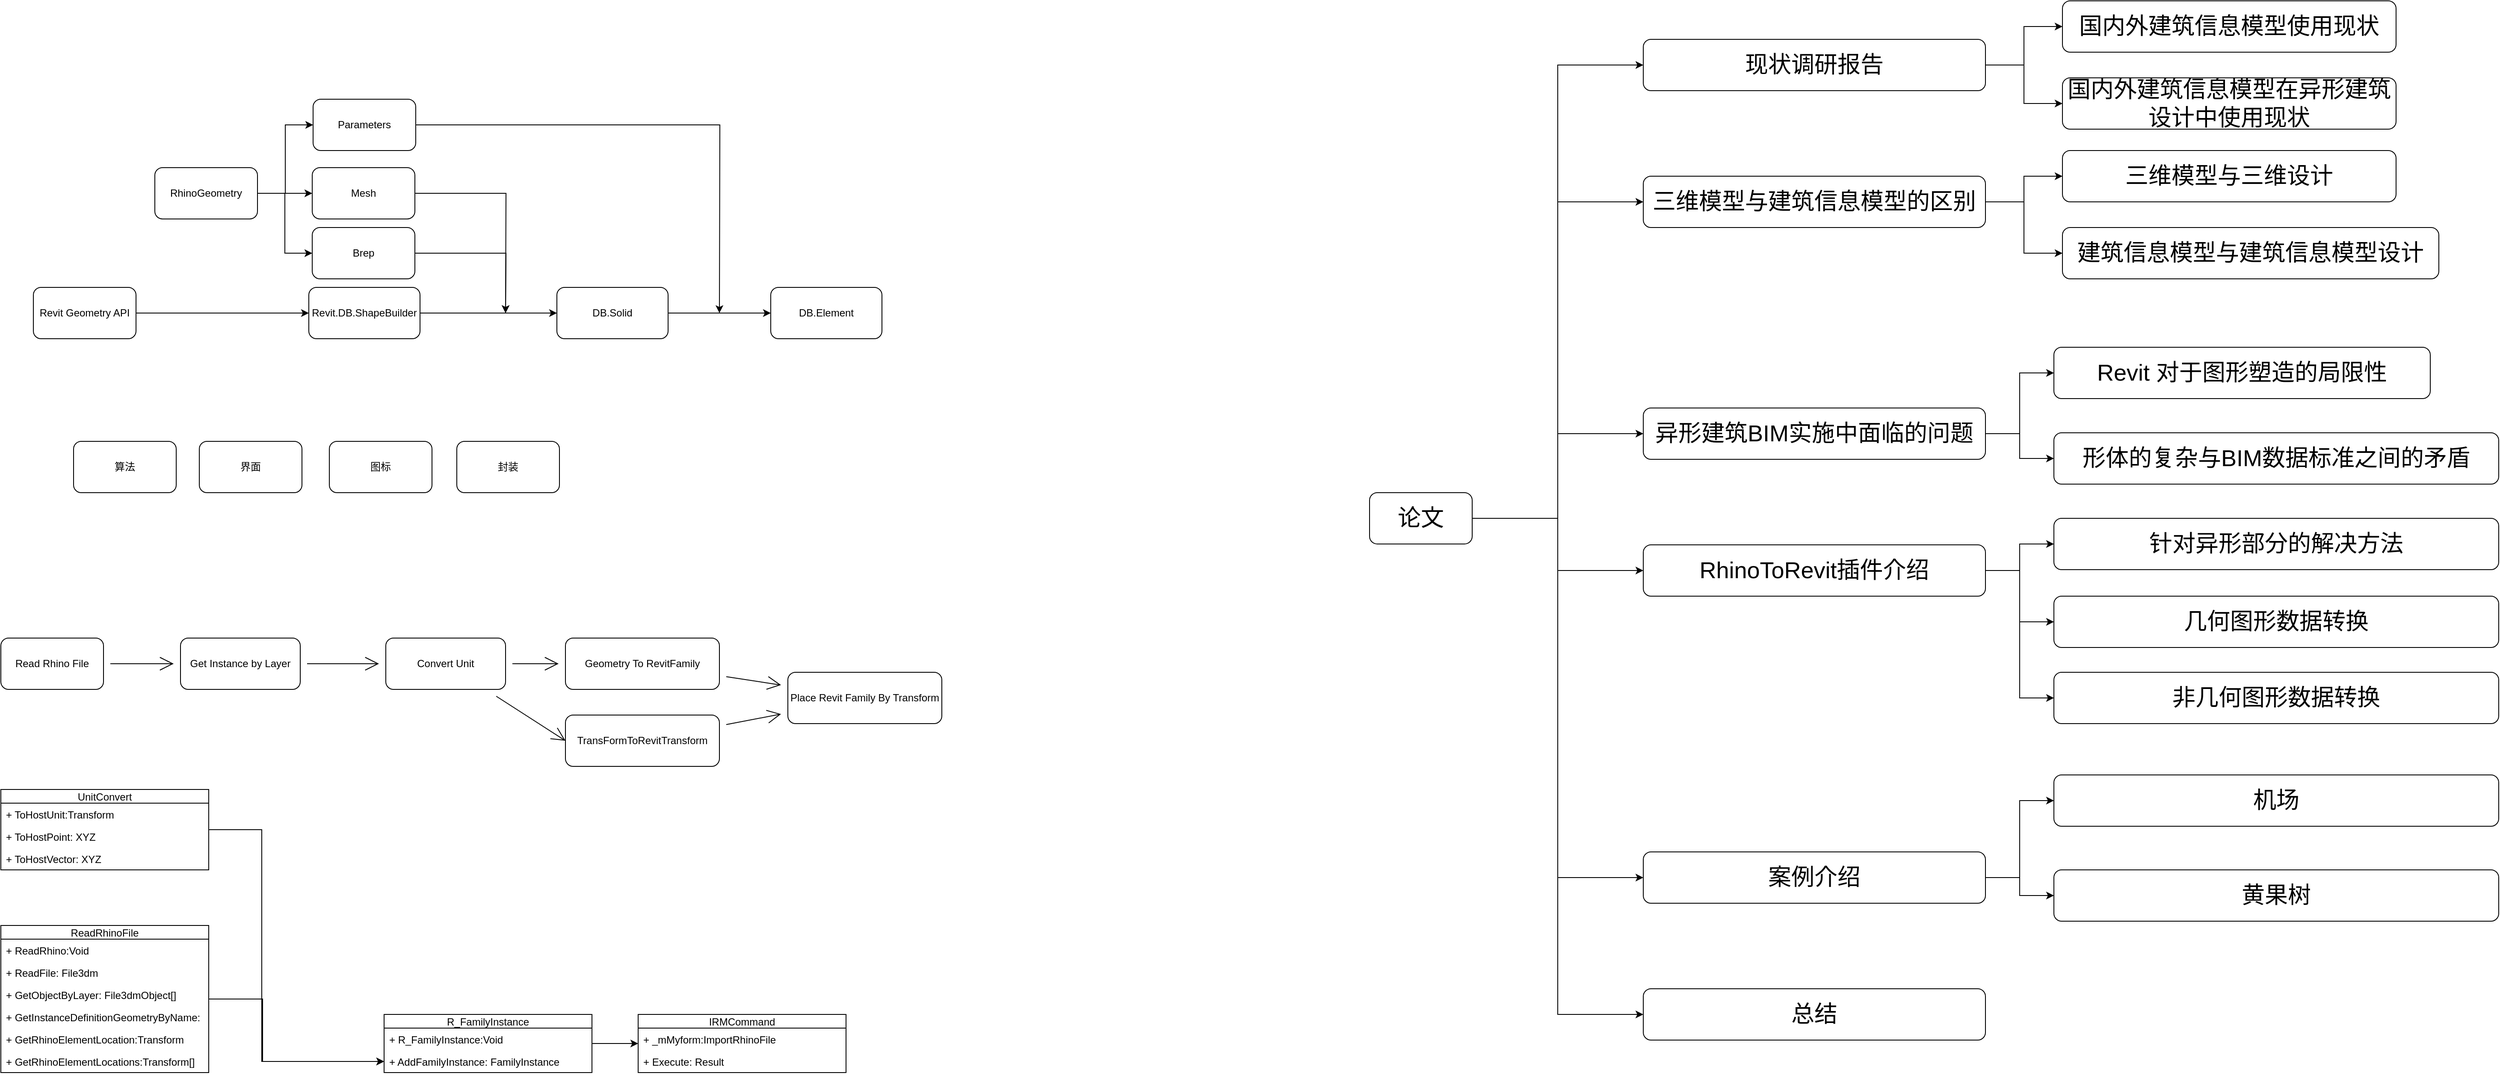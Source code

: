 <mxfile version="17.4.2" type="github">
  <diagram id="WkqkpthZm6sY3ciMsQY8" name="Page-1">
    <mxGraphModel dx="2985" dy="1844" grid="1" gridSize="10" guides="1" tooltips="0" connect="1" arrows="1" fold="1" page="0" pageScale="1" pageWidth="827" pageHeight="1169" math="0" shadow="0">
      <root>
        <mxCell id="0" />
        <mxCell id="1" parent="0" />
        <mxCell id="V5rBz6ozKF_ae6FL3Usa-3" style="edgeStyle=orthogonalEdgeStyle;rounded=0;orthogonalLoop=1;jettySize=auto;html=1;entryX=0;entryY=0.5;entryDx=0;entryDy=0;" parent="1" source="V5rBz6ozKF_ae6FL3Usa-1" target="V5rBz6ozKF_ae6FL3Usa-2" edge="1">
          <mxGeometry relative="1" as="geometry" />
        </mxCell>
        <mxCell id="V5rBz6ozKF_ae6FL3Usa-1" value="Revit Geometry API" style="rounded=1;whiteSpace=wrap;html=1;" parent="1" vertex="1">
          <mxGeometry x="-162" y="290" width="120" height="60" as="geometry" />
        </mxCell>
        <mxCell id="V5rBz6ozKF_ae6FL3Usa-11" style="edgeStyle=orthogonalEdgeStyle;rounded=0;orthogonalLoop=1;jettySize=auto;html=1;entryX=0;entryY=0.5;entryDx=0;entryDy=0;" parent="1" source="V5rBz6ozKF_ae6FL3Usa-2" target="V5rBz6ozKF_ae6FL3Usa-9" edge="1">
          <mxGeometry relative="1" as="geometry" />
        </mxCell>
        <mxCell id="V5rBz6ozKF_ae6FL3Usa-2" value="Revit.DB.ShapeBuilder" style="rounded=1;whiteSpace=wrap;html=1;" parent="1" vertex="1">
          <mxGeometry x="160" y="290" width="130" height="60" as="geometry" />
        </mxCell>
        <mxCell id="V5rBz6ozKF_ae6FL3Usa-6" style="edgeStyle=orthogonalEdgeStyle;rounded=0;orthogonalLoop=1;jettySize=auto;html=1;entryX=0;entryY=0.5;entryDx=0;entryDy=0;" parent="1" source="V5rBz6ozKF_ae6FL3Usa-4" target="V5rBz6ozKF_ae6FL3Usa-5" edge="1">
          <mxGeometry relative="1" as="geometry" />
        </mxCell>
        <mxCell id="V5rBz6ozKF_ae6FL3Usa-8" style="edgeStyle=orthogonalEdgeStyle;rounded=0;orthogonalLoop=1;jettySize=auto;html=1;entryX=0;entryY=0.5;entryDx=0;entryDy=0;" parent="1" source="V5rBz6ozKF_ae6FL3Usa-4" target="V5rBz6ozKF_ae6FL3Usa-7" edge="1">
          <mxGeometry relative="1" as="geometry" />
        </mxCell>
        <mxCell id="V5rBz6ozKF_ae6FL3Usa-15" style="edgeStyle=orthogonalEdgeStyle;rounded=0;orthogonalLoop=1;jettySize=auto;html=1;entryX=0;entryY=0.5;entryDx=0;entryDy=0;" parent="1" source="V5rBz6ozKF_ae6FL3Usa-4" target="V5rBz6ozKF_ae6FL3Usa-14" edge="1">
          <mxGeometry relative="1" as="geometry" />
        </mxCell>
        <mxCell id="V5rBz6ozKF_ae6FL3Usa-4" value="RhinoGeometry" style="rounded=1;whiteSpace=wrap;html=1;" parent="1" vertex="1">
          <mxGeometry x="-20" y="150" width="120" height="60" as="geometry" />
        </mxCell>
        <mxCell id="V5rBz6ozKF_ae6FL3Usa-13" style="edgeStyle=orthogonalEdgeStyle;rounded=0;orthogonalLoop=1;jettySize=auto;html=1;" parent="1" source="V5rBz6ozKF_ae6FL3Usa-5" edge="1">
          <mxGeometry relative="1" as="geometry">
            <mxPoint x="390" y="320" as="targetPoint" />
          </mxGeometry>
        </mxCell>
        <mxCell id="V5rBz6ozKF_ae6FL3Usa-5" value="Mesh" style="rounded=1;whiteSpace=wrap;html=1;" parent="1" vertex="1">
          <mxGeometry x="164" y="150" width="120" height="60" as="geometry" />
        </mxCell>
        <mxCell id="V5rBz6ozKF_ae6FL3Usa-12" style="edgeStyle=orthogonalEdgeStyle;rounded=0;orthogonalLoop=1;jettySize=auto;html=1;" parent="1" source="V5rBz6ozKF_ae6FL3Usa-7" edge="1">
          <mxGeometry relative="1" as="geometry">
            <mxPoint x="390" y="320" as="targetPoint" />
          </mxGeometry>
        </mxCell>
        <mxCell id="V5rBz6ozKF_ae6FL3Usa-7" value="Brep" style="rounded=1;whiteSpace=wrap;html=1;" parent="1" vertex="1">
          <mxGeometry x="164" y="220" width="120" height="60" as="geometry" />
        </mxCell>
        <mxCell id="V5rBz6ozKF_ae6FL3Usa-17" style="edgeStyle=orthogonalEdgeStyle;rounded=0;orthogonalLoop=1;jettySize=auto;html=1;" parent="1" source="V5rBz6ozKF_ae6FL3Usa-9" target="V5rBz6ozKF_ae6FL3Usa-16" edge="1">
          <mxGeometry relative="1" as="geometry" />
        </mxCell>
        <mxCell id="V5rBz6ozKF_ae6FL3Usa-9" value="DB.Solid" style="rounded=1;whiteSpace=wrap;html=1;" parent="1" vertex="1">
          <mxGeometry x="450" y="290" width="130" height="60" as="geometry" />
        </mxCell>
        <mxCell id="V5rBz6ozKF_ae6FL3Usa-18" style="edgeStyle=orthogonalEdgeStyle;rounded=0;orthogonalLoop=1;jettySize=auto;html=1;" parent="1" source="V5rBz6ozKF_ae6FL3Usa-14" edge="1">
          <mxGeometry relative="1" as="geometry">
            <mxPoint x="640" y="320" as="targetPoint" />
          </mxGeometry>
        </mxCell>
        <mxCell id="V5rBz6ozKF_ae6FL3Usa-14" value="Parameters" style="rounded=1;whiteSpace=wrap;html=1;" parent="1" vertex="1">
          <mxGeometry x="165" y="70" width="120" height="60" as="geometry" />
        </mxCell>
        <mxCell id="V5rBz6ozKF_ae6FL3Usa-16" value="DB.Element" style="rounded=1;whiteSpace=wrap;html=1;" parent="1" vertex="1">
          <mxGeometry x="700" y="290" width="130" height="60" as="geometry" />
        </mxCell>
        <mxCell id="cEZ5xaZiMLdMzWrRu-IB-3" style="edgeStyle=none;curved=1;rounded=0;orthogonalLoop=1;jettySize=auto;html=1;endArrow=open;startSize=14;endSize=14;sourcePerimeterSpacing=8;targetPerimeterSpacing=8;" parent="1" source="cEZ5xaZiMLdMzWrRu-IB-1" target="cEZ5xaZiMLdMzWrRu-IB-2" edge="1">
          <mxGeometry relative="1" as="geometry" />
        </mxCell>
        <mxCell id="cEZ5xaZiMLdMzWrRu-IB-1" value="Read Rhino File" style="rounded=1;whiteSpace=wrap;html=1;hachureGap=4;pointerEvents=0;" parent="1" vertex="1">
          <mxGeometry x="-200" y="700" width="120" height="60" as="geometry" />
        </mxCell>
        <mxCell id="cEZ5xaZiMLdMzWrRu-IB-5" style="edgeStyle=none;curved=1;rounded=0;orthogonalLoop=1;jettySize=auto;html=1;endArrow=open;startSize=14;endSize=14;sourcePerimeterSpacing=8;targetPerimeterSpacing=8;" parent="1" source="cEZ5xaZiMLdMzWrRu-IB-2" target="cEZ5xaZiMLdMzWrRu-IB-4" edge="1">
          <mxGeometry relative="1" as="geometry" />
        </mxCell>
        <mxCell id="cEZ5xaZiMLdMzWrRu-IB-2" value="Get Instance by Layer" style="rounded=1;whiteSpace=wrap;html=1;hachureGap=4;pointerEvents=0;" parent="1" vertex="1">
          <mxGeometry x="10" y="700" width="140" height="60" as="geometry" />
        </mxCell>
        <mxCell id="cEZ5xaZiMLdMzWrRu-IB-7" style="edgeStyle=none;curved=1;rounded=0;orthogonalLoop=1;jettySize=auto;html=1;endArrow=open;startSize=14;endSize=14;sourcePerimeterSpacing=8;targetPerimeterSpacing=8;" parent="1" source="cEZ5xaZiMLdMzWrRu-IB-4" target="cEZ5xaZiMLdMzWrRu-IB-6" edge="1">
          <mxGeometry relative="1" as="geometry" />
        </mxCell>
        <mxCell id="cEZ5xaZiMLdMzWrRu-IB-9" style="edgeStyle=none;curved=1;rounded=0;orthogonalLoop=1;jettySize=auto;html=1;entryX=0;entryY=0.5;entryDx=0;entryDy=0;endArrow=open;startSize=14;endSize=14;sourcePerimeterSpacing=8;targetPerimeterSpacing=8;" parent="1" source="cEZ5xaZiMLdMzWrRu-IB-4" target="cEZ5xaZiMLdMzWrRu-IB-8" edge="1">
          <mxGeometry relative="1" as="geometry" />
        </mxCell>
        <mxCell id="cEZ5xaZiMLdMzWrRu-IB-4" value="Convert Unit" style="rounded=1;whiteSpace=wrap;html=1;hachureGap=4;pointerEvents=0;" parent="1" vertex="1">
          <mxGeometry x="250" y="700" width="140" height="60" as="geometry" />
        </mxCell>
        <mxCell id="cEZ5xaZiMLdMzWrRu-IB-11" style="edgeStyle=none;curved=1;rounded=0;orthogonalLoop=1;jettySize=auto;html=1;endArrow=open;startSize=14;endSize=14;sourcePerimeterSpacing=8;targetPerimeterSpacing=8;" parent="1" source="cEZ5xaZiMLdMzWrRu-IB-6" target="cEZ5xaZiMLdMzWrRu-IB-10" edge="1">
          <mxGeometry relative="1" as="geometry" />
        </mxCell>
        <mxCell id="cEZ5xaZiMLdMzWrRu-IB-6" value="Geometry To RevitFamily" style="rounded=1;whiteSpace=wrap;html=1;hachureGap=4;pointerEvents=0;" parent="1" vertex="1">
          <mxGeometry x="460" y="700" width="180" height="60" as="geometry" />
        </mxCell>
        <mxCell id="cEZ5xaZiMLdMzWrRu-IB-12" style="edgeStyle=none;curved=1;rounded=0;orthogonalLoop=1;jettySize=auto;html=1;endArrow=open;startSize=14;endSize=14;sourcePerimeterSpacing=8;targetPerimeterSpacing=8;" parent="1" source="cEZ5xaZiMLdMzWrRu-IB-8" target="cEZ5xaZiMLdMzWrRu-IB-10" edge="1">
          <mxGeometry relative="1" as="geometry" />
        </mxCell>
        <mxCell id="cEZ5xaZiMLdMzWrRu-IB-8" value="TransFormToRevitTransform" style="rounded=1;whiteSpace=wrap;html=1;hachureGap=4;pointerEvents=0;" parent="1" vertex="1">
          <mxGeometry x="460" y="790" width="180" height="60" as="geometry" />
        </mxCell>
        <mxCell id="cEZ5xaZiMLdMzWrRu-IB-10" value="Place Revit Family By Transform" style="rounded=1;whiteSpace=wrap;html=1;hachureGap=4;pointerEvents=0;" parent="1" vertex="1">
          <mxGeometry x="720" y="740" width="180" height="60" as="geometry" />
        </mxCell>
        <mxCell id="k1TiQyXpwL7IkzKvXzOS-1" value="算法" style="rounded=1;whiteSpace=wrap;html=1;" parent="1" vertex="1">
          <mxGeometry x="-115" y="470" width="120" height="60" as="geometry" />
        </mxCell>
        <mxCell id="k1TiQyXpwL7IkzKvXzOS-2" value="界面" style="rounded=1;whiteSpace=wrap;html=1;" parent="1" vertex="1">
          <mxGeometry x="32" y="470" width="120" height="60" as="geometry" />
        </mxCell>
        <mxCell id="k1TiQyXpwL7IkzKvXzOS-3" value="图标" style="rounded=1;whiteSpace=wrap;html=1;" parent="1" vertex="1">
          <mxGeometry x="184" y="470" width="120" height="60" as="geometry" />
        </mxCell>
        <mxCell id="k1TiQyXpwL7IkzKvXzOS-4" value="封装" style="rounded=1;whiteSpace=wrap;html=1;" parent="1" vertex="1">
          <mxGeometry x="333" y="470" width="120" height="60" as="geometry" />
        </mxCell>
        <mxCell id="k1TiQyXpwL7IkzKvXzOS-28" style="edgeStyle=orthogonalEdgeStyle;rounded=0;orthogonalLoop=1;jettySize=auto;html=1;" parent="1" source="k1TiQyXpwL7IkzKvXzOS-5" target="k1TiQyXpwL7IkzKvXzOS-15" edge="1">
          <mxGeometry relative="1" as="geometry">
            <Array as="points">
              <mxPoint x="106" y="1122" />
              <mxPoint x="106" y="1195" />
            </Array>
          </mxGeometry>
        </mxCell>
        <mxCell id="k1TiQyXpwL7IkzKvXzOS-5" value="ReadRhinoFile" style="swimlane;fontStyle=0;childLayout=stackLayout;horizontal=1;startSize=16;fillColor=none;horizontalStack=0;resizeParent=1;resizeParentMax=0;resizeLast=0;collapsible=1;marginBottom=0;" parent="1" vertex="1">
          <mxGeometry x="-200" y="1036" width="243" height="172" as="geometry">
            <mxRectangle x="-200" y="893" width="87" height="18" as="alternateBounds" />
          </mxGeometry>
        </mxCell>
        <mxCell id="k1TiQyXpwL7IkzKvXzOS-6" value="+ ReadRhino:Void" style="text;strokeColor=none;fillColor=none;align=left;verticalAlign=top;spacingLeft=4;spacingRight=4;overflow=hidden;rotatable=0;points=[[0,0.5],[1,0.5]];portConstraint=eastwest;" parent="k1TiQyXpwL7IkzKvXzOS-5" vertex="1">
          <mxGeometry y="16" width="243" height="26" as="geometry" />
        </mxCell>
        <mxCell id="k1TiQyXpwL7IkzKvXzOS-7" value="+ ReadFile: File3dm" style="text;strokeColor=none;fillColor=none;align=left;verticalAlign=top;spacingLeft=4;spacingRight=4;overflow=hidden;rotatable=0;points=[[0,0.5],[1,0.5]];portConstraint=eastwest;" parent="k1TiQyXpwL7IkzKvXzOS-5" vertex="1">
          <mxGeometry y="42" width="243" height="26" as="geometry" />
        </mxCell>
        <mxCell id="k1TiQyXpwL7IkzKvXzOS-8" value="+ GetObjectByLayer: File3dmObject[]" style="text;strokeColor=none;fillColor=none;align=left;verticalAlign=top;spacingLeft=4;spacingRight=4;overflow=hidden;rotatable=0;points=[[0,0.5],[1,0.5]];portConstraint=eastwest;" parent="k1TiQyXpwL7IkzKvXzOS-5" vertex="1">
          <mxGeometry y="68" width="243" height="26" as="geometry" />
        </mxCell>
        <mxCell id="k1TiQyXpwL7IkzKvXzOS-9" value="+ GetInstanceDefinitionGeometryByName:" style="text;strokeColor=none;fillColor=none;align=left;verticalAlign=top;spacingLeft=4;spacingRight=4;overflow=hidden;rotatable=0;points=[[0,0.5],[1,0.5]];portConstraint=eastwest;" parent="k1TiQyXpwL7IkzKvXzOS-5" vertex="1">
          <mxGeometry y="94" width="243" height="26" as="geometry" />
        </mxCell>
        <mxCell id="k1TiQyXpwL7IkzKvXzOS-11" value="+ GetRhinoElementLocation:Transform" style="text;strokeColor=none;fillColor=none;align=left;verticalAlign=top;spacingLeft=4;spacingRight=4;overflow=hidden;rotatable=0;points=[[0,0.5],[1,0.5]];portConstraint=eastwest;" parent="k1TiQyXpwL7IkzKvXzOS-5" vertex="1">
          <mxGeometry y="120" width="243" height="26" as="geometry" />
        </mxCell>
        <mxCell id="k1TiQyXpwL7IkzKvXzOS-12" value="+ GetRhinoElementLocations:Transform[]" style="text;strokeColor=none;fillColor=none;align=left;verticalAlign=top;spacingLeft=4;spacingRight=4;overflow=hidden;rotatable=0;points=[[0,0.5],[1,0.5]];portConstraint=eastwest;" parent="k1TiQyXpwL7IkzKvXzOS-5" vertex="1">
          <mxGeometry y="146" width="243" height="26" as="geometry" />
        </mxCell>
        <mxCell id="k1TiQyXpwL7IkzKvXzOS-32" style="edgeStyle=orthogonalEdgeStyle;rounded=0;orthogonalLoop=1;jettySize=auto;html=1;" parent="1" source="k1TiQyXpwL7IkzKvXzOS-13" target="k1TiQyXpwL7IkzKvXzOS-29" edge="1">
          <mxGeometry relative="1" as="geometry" />
        </mxCell>
        <mxCell id="k1TiQyXpwL7IkzKvXzOS-13" value="R_FamilyInstance" style="swimlane;fontStyle=0;childLayout=stackLayout;horizontal=1;startSize=16;fillColor=none;horizontalStack=0;resizeParent=1;resizeParentMax=0;resizeLast=0;collapsible=1;marginBottom=0;" parent="1" vertex="1">
          <mxGeometry x="248" y="1140" width="243" height="68" as="geometry">
            <mxRectangle x="-200" y="893" width="87" height="18" as="alternateBounds" />
          </mxGeometry>
        </mxCell>
        <mxCell id="k1TiQyXpwL7IkzKvXzOS-14" value="+ R_FamilyInstance:Void" style="text;strokeColor=none;fillColor=none;align=left;verticalAlign=top;spacingLeft=4;spacingRight=4;overflow=hidden;rotatable=0;points=[[0,0.5],[1,0.5]];portConstraint=eastwest;" parent="k1TiQyXpwL7IkzKvXzOS-13" vertex="1">
          <mxGeometry y="16" width="243" height="26" as="geometry" />
        </mxCell>
        <mxCell id="k1TiQyXpwL7IkzKvXzOS-15" value="+ AddFamilyInstance: FamilyInstance" style="text;strokeColor=none;fillColor=none;align=left;verticalAlign=top;spacingLeft=4;spacingRight=4;overflow=hidden;rotatable=0;points=[[0,0.5],[1,0.5]];portConstraint=eastwest;" parent="k1TiQyXpwL7IkzKvXzOS-13" vertex="1">
          <mxGeometry y="42" width="243" height="26" as="geometry" />
        </mxCell>
        <mxCell id="k1TiQyXpwL7IkzKvXzOS-27" style="edgeStyle=orthogonalEdgeStyle;rounded=0;orthogonalLoop=1;jettySize=auto;html=1;entryX=0;entryY=0.5;entryDx=0;entryDy=0;" parent="1" source="k1TiQyXpwL7IkzKvXzOS-23" target="k1TiQyXpwL7IkzKvXzOS-15" edge="1">
          <mxGeometry relative="1" as="geometry">
            <Array as="points">
              <mxPoint x="105" y="924" />
              <mxPoint x="105" y="1195" />
            </Array>
          </mxGeometry>
        </mxCell>
        <mxCell id="k1TiQyXpwL7IkzKvXzOS-23" value="UnitConvert" style="swimlane;fontStyle=0;childLayout=stackLayout;horizontal=1;startSize=16;fillColor=none;horizontalStack=0;resizeParent=1;resizeParentMax=0;resizeLast=0;collapsible=1;marginBottom=0;" parent="1" vertex="1">
          <mxGeometry x="-200" y="877" width="243" height="94" as="geometry">
            <mxRectangle x="-200" y="893" width="87" height="18" as="alternateBounds" />
          </mxGeometry>
        </mxCell>
        <mxCell id="k1TiQyXpwL7IkzKvXzOS-24" value="+ ToHostUnit:Transform" style="text;strokeColor=none;fillColor=none;align=left;verticalAlign=top;spacingLeft=4;spacingRight=4;overflow=hidden;rotatable=0;points=[[0,0.5],[1,0.5]];portConstraint=eastwest;" parent="k1TiQyXpwL7IkzKvXzOS-23" vertex="1">
          <mxGeometry y="16" width="243" height="26" as="geometry" />
        </mxCell>
        <mxCell id="k1TiQyXpwL7IkzKvXzOS-25" value="+ ToHostPoint: XYZ" style="text;strokeColor=none;fillColor=none;align=left;verticalAlign=top;spacingLeft=4;spacingRight=4;overflow=hidden;rotatable=0;points=[[0,0.5],[1,0.5]];portConstraint=eastwest;" parent="k1TiQyXpwL7IkzKvXzOS-23" vertex="1">
          <mxGeometry y="42" width="243" height="26" as="geometry" />
        </mxCell>
        <mxCell id="k1TiQyXpwL7IkzKvXzOS-26" value="+ ToHostVector: XYZ" style="text;strokeColor=none;fillColor=none;align=left;verticalAlign=top;spacingLeft=4;spacingRight=4;overflow=hidden;rotatable=0;points=[[0,0.5],[1,0.5]];portConstraint=eastwest;" parent="k1TiQyXpwL7IkzKvXzOS-23" vertex="1">
          <mxGeometry y="68" width="243" height="26" as="geometry" />
        </mxCell>
        <mxCell id="k1TiQyXpwL7IkzKvXzOS-29" value="IRMCommand" style="swimlane;fontStyle=0;childLayout=stackLayout;horizontal=1;startSize=16;fillColor=none;horizontalStack=0;resizeParent=1;resizeParentMax=0;resizeLast=0;collapsible=1;marginBottom=0;" parent="1" vertex="1">
          <mxGeometry x="545" y="1140" width="243" height="68" as="geometry">
            <mxRectangle x="-200" y="893" width="87" height="18" as="alternateBounds" />
          </mxGeometry>
        </mxCell>
        <mxCell id="k1TiQyXpwL7IkzKvXzOS-30" value="+ _mMyform:ImportRhinoFile" style="text;strokeColor=none;fillColor=none;align=left;verticalAlign=top;spacingLeft=4;spacingRight=4;overflow=hidden;rotatable=0;points=[[0,0.5],[1,0.5]];portConstraint=eastwest;" parent="k1TiQyXpwL7IkzKvXzOS-29" vertex="1">
          <mxGeometry y="16" width="243" height="26" as="geometry" />
        </mxCell>
        <mxCell id="k1TiQyXpwL7IkzKvXzOS-31" value="+ Execute: Result" style="text;strokeColor=none;fillColor=none;align=left;verticalAlign=top;spacingLeft=4;spacingRight=4;overflow=hidden;rotatable=0;points=[[0,0.5],[1,0.5]];portConstraint=eastwest;" parent="k1TiQyXpwL7IkzKvXzOS-29" vertex="1">
          <mxGeometry y="42" width="243" height="26" as="geometry" />
        </mxCell>
        <mxCell id="CCIw289suXSukPpwCg0--3" style="edgeStyle=orthogonalEdgeStyle;rounded=0;orthogonalLoop=1;jettySize=auto;html=1;entryX=0;entryY=0.5;entryDx=0;entryDy=0;fontSize=27;" edge="1" parent="1" source="CCIw289suXSukPpwCg0--1" target="CCIw289suXSukPpwCg0--2">
          <mxGeometry relative="1" as="geometry" />
        </mxCell>
        <mxCell id="CCIw289suXSukPpwCg0--7" style="edgeStyle=orthogonalEdgeStyle;rounded=0;orthogonalLoop=1;jettySize=auto;html=1;entryX=0;entryY=0.5;entryDx=0;entryDy=0;fontSize=27;" edge="1" parent="1" source="CCIw289suXSukPpwCg0--1" target="CCIw289suXSukPpwCg0--6">
          <mxGeometry relative="1" as="geometry" />
        </mxCell>
        <mxCell id="CCIw289suXSukPpwCg0--9" style="edgeStyle=orthogonalEdgeStyle;rounded=0;orthogonalLoop=1;jettySize=auto;html=1;entryX=0;entryY=0.5;entryDx=0;entryDy=0;fontSize=27;" edge="1" parent="1" source="CCIw289suXSukPpwCg0--1" target="CCIw289suXSukPpwCg0--8">
          <mxGeometry relative="1" as="geometry" />
        </mxCell>
        <mxCell id="CCIw289suXSukPpwCg0--10" style="edgeStyle=orthogonalEdgeStyle;rounded=0;orthogonalLoop=1;jettySize=auto;html=1;entryX=0;entryY=0.5;entryDx=0;entryDy=0;fontSize=27;" edge="1" parent="1" source="CCIw289suXSukPpwCg0--1" target="CCIw289suXSukPpwCg0--4">
          <mxGeometry relative="1" as="geometry" />
        </mxCell>
        <mxCell id="CCIw289suXSukPpwCg0--12" style="edgeStyle=orthogonalEdgeStyle;rounded=0;orthogonalLoop=1;jettySize=auto;html=1;entryX=0;entryY=0.5;entryDx=0;entryDy=0;fontSize=27;" edge="1" parent="1" source="CCIw289suXSukPpwCg0--1" target="CCIw289suXSukPpwCg0--11">
          <mxGeometry relative="1" as="geometry" />
        </mxCell>
        <mxCell id="CCIw289suXSukPpwCg0--14" style="edgeStyle=orthogonalEdgeStyle;rounded=0;orthogonalLoop=1;jettySize=auto;html=1;entryX=0;entryY=0.5;entryDx=0;entryDy=0;fontSize=27;" edge="1" parent="1" source="CCIw289suXSukPpwCg0--1" target="CCIw289suXSukPpwCg0--13">
          <mxGeometry relative="1" as="geometry" />
        </mxCell>
        <mxCell id="CCIw289suXSukPpwCg0--1" value="&lt;font style=&quot;font-size: 27px&quot;&gt;论文&lt;/font&gt;" style="rounded=1;whiteSpace=wrap;html=1;" vertex="1" parent="1">
          <mxGeometry x="1400" y="530" width="120" height="60" as="geometry" />
        </mxCell>
        <mxCell id="CCIw289suXSukPpwCg0--17" style="edgeStyle=orthogonalEdgeStyle;rounded=0;orthogonalLoop=1;jettySize=auto;html=1;entryX=0;entryY=0.5;entryDx=0;entryDy=0;fontSize=27;" edge="1" parent="1" source="CCIw289suXSukPpwCg0--2" target="CCIw289suXSukPpwCg0--15">
          <mxGeometry relative="1" as="geometry" />
        </mxCell>
        <mxCell id="CCIw289suXSukPpwCg0--18" style="edgeStyle=orthogonalEdgeStyle;rounded=0;orthogonalLoop=1;jettySize=auto;html=1;entryX=0;entryY=0.5;entryDx=0;entryDy=0;fontSize=27;" edge="1" parent="1" source="CCIw289suXSukPpwCg0--2" target="CCIw289suXSukPpwCg0--16">
          <mxGeometry relative="1" as="geometry" />
        </mxCell>
        <mxCell id="CCIw289suXSukPpwCg0--2" value="&lt;font style=&quot;font-size: 27px&quot;&gt;现状调研报告&lt;/font&gt;" style="rounded=1;whiteSpace=wrap;html=1;" vertex="1" parent="1">
          <mxGeometry x="1720" width="400" height="60" as="geometry" />
        </mxCell>
        <mxCell id="CCIw289suXSukPpwCg0--22" style="edgeStyle=orthogonalEdgeStyle;rounded=0;orthogonalLoop=1;jettySize=auto;html=1;fontSize=27;" edge="1" parent="1" source="CCIw289suXSukPpwCg0--4" target="CCIw289suXSukPpwCg0--20">
          <mxGeometry relative="1" as="geometry" />
        </mxCell>
        <mxCell id="CCIw289suXSukPpwCg0--23" style="edgeStyle=orthogonalEdgeStyle;rounded=0;orthogonalLoop=1;jettySize=auto;html=1;fontSize=27;" edge="1" parent="1" source="CCIw289suXSukPpwCg0--4" target="CCIw289suXSukPpwCg0--21">
          <mxGeometry relative="1" as="geometry" />
        </mxCell>
        <mxCell id="CCIw289suXSukPpwCg0--4" value="&lt;font style=&quot;font-size: 27px&quot;&gt;三维模型与建筑信息模型的区别&lt;/font&gt;" style="rounded=1;whiteSpace=wrap;html=1;" vertex="1" parent="1">
          <mxGeometry x="1720" y="160" width="400" height="60" as="geometry" />
        </mxCell>
        <mxCell id="CCIw289suXSukPpwCg0--26" style="edgeStyle=orthogonalEdgeStyle;rounded=0;orthogonalLoop=1;jettySize=auto;html=1;fontSize=27;" edge="1" parent="1" source="CCIw289suXSukPpwCg0--6" target="CCIw289suXSukPpwCg0--25">
          <mxGeometry relative="1" as="geometry" />
        </mxCell>
        <mxCell id="CCIw289suXSukPpwCg0--27" style="edgeStyle=orthogonalEdgeStyle;rounded=0;orthogonalLoop=1;jettySize=auto;html=1;entryX=0;entryY=0.5;entryDx=0;entryDy=0;fontSize=27;" edge="1" parent="1" source="CCIw289suXSukPpwCg0--6" target="CCIw289suXSukPpwCg0--24">
          <mxGeometry relative="1" as="geometry" />
        </mxCell>
        <mxCell id="CCIw289suXSukPpwCg0--6" value="&lt;font style=&quot;font-size: 27px&quot;&gt;异形建筑BIM实施中面临的问题&lt;/font&gt;" style="rounded=1;whiteSpace=wrap;html=1;" vertex="1" parent="1">
          <mxGeometry x="1720" y="431" width="400" height="60" as="geometry" />
        </mxCell>
        <mxCell id="CCIw289suXSukPpwCg0--29" style="edgeStyle=orthogonalEdgeStyle;rounded=0;orthogonalLoop=1;jettySize=auto;html=1;entryX=0;entryY=0.5;entryDx=0;entryDy=0;fontSize=27;" edge="1" parent="1" source="CCIw289suXSukPpwCg0--8" target="CCIw289suXSukPpwCg0--28">
          <mxGeometry relative="1" as="geometry" />
        </mxCell>
        <mxCell id="CCIw289suXSukPpwCg0--31" style="edgeStyle=orthogonalEdgeStyle;rounded=0;orthogonalLoop=1;jettySize=auto;html=1;fontSize=27;" edge="1" parent="1" source="CCIw289suXSukPpwCg0--8" target="CCIw289suXSukPpwCg0--30">
          <mxGeometry relative="1" as="geometry" />
        </mxCell>
        <mxCell id="CCIw289suXSukPpwCg0--33" style="edgeStyle=orthogonalEdgeStyle;rounded=0;orthogonalLoop=1;jettySize=auto;html=1;entryX=0;entryY=0.5;entryDx=0;entryDy=0;fontSize=27;" edge="1" parent="1" source="CCIw289suXSukPpwCg0--8" target="CCIw289suXSukPpwCg0--32">
          <mxGeometry relative="1" as="geometry" />
        </mxCell>
        <mxCell id="CCIw289suXSukPpwCg0--8" value="&lt;span style=&quot;font-size: 27px&quot;&gt;RhinoToRevit插件介绍&lt;/span&gt;" style="rounded=1;whiteSpace=wrap;html=1;" vertex="1" parent="1">
          <mxGeometry x="1720" y="591" width="400" height="60" as="geometry" />
        </mxCell>
        <mxCell id="CCIw289suXSukPpwCg0--35" style="edgeStyle=orthogonalEdgeStyle;rounded=0;orthogonalLoop=1;jettySize=auto;html=1;entryX=0;entryY=0.5;entryDx=0;entryDy=0;fontSize=27;" edge="1" parent="1" source="CCIw289suXSukPpwCg0--11" target="CCIw289suXSukPpwCg0--34">
          <mxGeometry relative="1" as="geometry" />
        </mxCell>
        <mxCell id="CCIw289suXSukPpwCg0--37" style="edgeStyle=orthogonalEdgeStyle;rounded=0;orthogonalLoop=1;jettySize=auto;html=1;fontSize=27;" edge="1" parent="1" source="CCIw289suXSukPpwCg0--11" target="CCIw289suXSukPpwCg0--36">
          <mxGeometry relative="1" as="geometry" />
        </mxCell>
        <mxCell id="CCIw289suXSukPpwCg0--11" value="&lt;span style=&quot;font-size: 27px&quot;&gt;案例介绍&lt;/span&gt;" style="rounded=1;whiteSpace=wrap;html=1;" vertex="1" parent="1">
          <mxGeometry x="1720" y="950" width="400" height="60" as="geometry" />
        </mxCell>
        <mxCell id="CCIw289suXSukPpwCg0--13" value="&lt;span style=&quot;font-size: 27px&quot;&gt;总结&lt;/span&gt;" style="rounded=1;whiteSpace=wrap;html=1;" vertex="1" parent="1">
          <mxGeometry x="1720" y="1110" width="400" height="60" as="geometry" />
        </mxCell>
        <mxCell id="CCIw289suXSukPpwCg0--15" value="&lt;span style=&quot;font-size: 27px&quot;&gt;国内外建筑信息模型使用现状&lt;/span&gt;" style="rounded=1;whiteSpace=wrap;html=1;" vertex="1" parent="1">
          <mxGeometry x="2210" y="-45" width="390" height="60" as="geometry" />
        </mxCell>
        <mxCell id="CCIw289suXSukPpwCg0--16" value="&lt;span style=&quot;font-size: 27px&quot;&gt;国内外建筑信息模型在异形建筑设计中使用现状&lt;/span&gt;" style="rounded=1;whiteSpace=wrap;html=1;" vertex="1" parent="1">
          <mxGeometry x="2210" y="45" width="390" height="60" as="geometry" />
        </mxCell>
        <mxCell id="CCIw289suXSukPpwCg0--20" value="&lt;span style=&quot;font-size: 27px&quot;&gt;三维模型与三维设计&lt;/span&gt;" style="rounded=1;whiteSpace=wrap;html=1;" vertex="1" parent="1">
          <mxGeometry x="2210" y="130" width="390" height="60" as="geometry" />
        </mxCell>
        <mxCell id="CCIw289suXSukPpwCg0--21" value="&lt;span style=&quot;font-size: 27px&quot;&gt;建筑信息模型与建筑信息模型设计&lt;/span&gt;" style="rounded=1;whiteSpace=wrap;html=1;" vertex="1" parent="1">
          <mxGeometry x="2210" y="220" width="440" height="60" as="geometry" />
        </mxCell>
        <mxCell id="CCIw289suXSukPpwCg0--24" value="&lt;span style=&quot;font-size: 27px&quot;&gt;Revit 对于图形塑造的局限性&lt;/span&gt;" style="rounded=1;whiteSpace=wrap;html=1;" vertex="1" parent="1">
          <mxGeometry x="2200" y="360" width="440" height="60" as="geometry" />
        </mxCell>
        <mxCell id="CCIw289suXSukPpwCg0--25" value="&lt;span style=&quot;font-size: 27px&quot;&gt;形体的复杂与BIM数据标准之间的矛盾&lt;/span&gt;" style="rounded=1;whiteSpace=wrap;html=1;" vertex="1" parent="1">
          <mxGeometry x="2200" y="460" width="520" height="60" as="geometry" />
        </mxCell>
        <mxCell id="CCIw289suXSukPpwCg0--28" value="&lt;span style=&quot;font-size: 27px&quot;&gt;针对异形部分的解决方法&lt;/span&gt;" style="rounded=1;whiteSpace=wrap;html=1;" vertex="1" parent="1">
          <mxGeometry x="2200" y="560" width="520" height="60" as="geometry" />
        </mxCell>
        <mxCell id="CCIw289suXSukPpwCg0--30" value="&lt;span style=&quot;font-size: 27px&quot;&gt;几何图形数据转换&lt;/span&gt;" style="rounded=1;whiteSpace=wrap;html=1;" vertex="1" parent="1">
          <mxGeometry x="2200" y="651" width="520" height="60" as="geometry" />
        </mxCell>
        <mxCell id="CCIw289suXSukPpwCg0--32" value="&lt;span style=&quot;font-size: 27px&quot;&gt;非几何图形数据转换&lt;/span&gt;" style="rounded=1;whiteSpace=wrap;html=1;" vertex="1" parent="1">
          <mxGeometry x="2200" y="740" width="520" height="60" as="geometry" />
        </mxCell>
        <mxCell id="CCIw289suXSukPpwCg0--34" value="&lt;span style=&quot;font-size: 27px&quot;&gt;机场&lt;/span&gt;" style="rounded=1;whiteSpace=wrap;html=1;" vertex="1" parent="1">
          <mxGeometry x="2200" y="860" width="520" height="60" as="geometry" />
        </mxCell>
        <mxCell id="CCIw289suXSukPpwCg0--36" value="&lt;span style=&quot;font-size: 27px&quot;&gt;黄果树&lt;/span&gt;" style="rounded=1;whiteSpace=wrap;html=1;" vertex="1" parent="1">
          <mxGeometry x="2200" y="971" width="520" height="60" as="geometry" />
        </mxCell>
      </root>
    </mxGraphModel>
  </diagram>
</mxfile>
